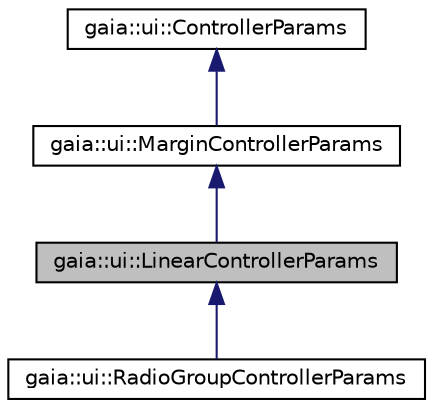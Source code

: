 digraph G
{
  edge [fontname="Helvetica",fontsize="10",labelfontname="Helvetica",labelfontsize="10"];
  node [fontname="Helvetica",fontsize="10",shape=record];
  Node1 [label="gaia::ui::LinearControllerParams",height=0.2,width=0.4,color="black", fillcolor="grey75", style="filled" fontcolor="black"];
  Node2 -> Node1 [dir=back,color="midnightblue",fontsize="10",style="solid",fontname="Helvetica"];
  Node2 [label="gaia::ui::MarginControllerParams",height=0.2,width=0.4,color="black", fillcolor="white", style="filled",URL="$de/dd1/classgaia_1_1ui_1_1_margin_controller_params.html",tooltip="Per-child layout information for layouts that support margins."];
  Node3 -> Node2 [dir=back,color="midnightblue",fontsize="10",style="solid",fontname="Helvetica"];
  Node3 [label="gaia::ui::ControllerParams",height=0.2,width=0.4,color="black", fillcolor="white", style="filled",URL="$de/d2f/classgaia_1_1ui_1_1_controller_params.html",tooltip="ControllerParams are used by widgets to tell their parents how they want to be laid out..."];
  Node1 -> Node4 [dir=back,color="midnightblue",fontsize="10",style="solid",fontname="Helvetica"];
  Node4 [label="gaia::ui::RadioGroupControllerParams",height=0.2,width=0.4,color="black", fillcolor="white", style="filled",URL="$df/d81/classgaia_1_1ui_1_1_radio_group_controller_params.html",tooltip="RadioGroupControllerParams are used by widgets to tell their RadioGroupController how they want to be..."];
}
